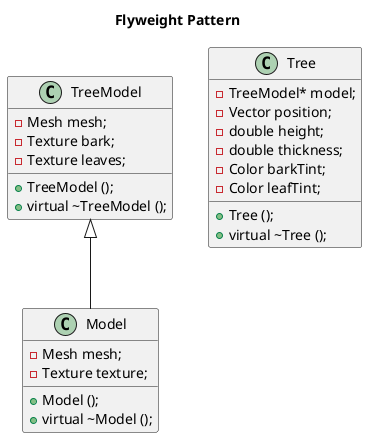 @startuml
title Flyweight Pattern

TreeModel <|-- Model

class Tree {
  -TreeModel* model;
  -Vector position;
  -double height;
  -double thickness;
  -Color barkTint;
  -Color leafTint;
  +Tree ();
  +virtual ~Tree ();
}

class Model {
  -Mesh mesh;
  -Texture texture;
  +Model ();
  +virtual ~Model ();
}

class TreeModel {
  -Mesh mesh;
  -Texture bark;
  -Texture leaves;
  +TreeModel ();
  +virtual ~TreeModel ();
}
@enduml
